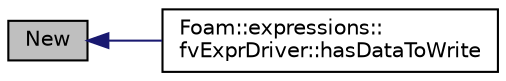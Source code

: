 digraph "New"
{
  bgcolor="transparent";
  edge [fontname="Helvetica",fontsize="10",labelfontname="Helvetica",labelfontsize="10"];
  node [fontname="Helvetica",fontsize="10",shape=record];
  rankdir="LR";
  Node1 [label="New",height=0.2,width=0.4,color="black", fillcolor="grey75", style="filled" fontcolor="black"];
  Node1 -> Node2 [dir="back",color="midnightblue",fontsize="10",style="solid",fontname="Helvetica"];
  Node2 [label="Foam::expressions::\lfvExprDriver::hasDataToWrite",height=0.2,width=0.4,color="black",URL="$classFoam_1_1expressions_1_1fvExprDriver.html#aaaa17e6ababe96c96c2fc8799aaba610",tooltip="Do we need a data file to be written. "];
}
